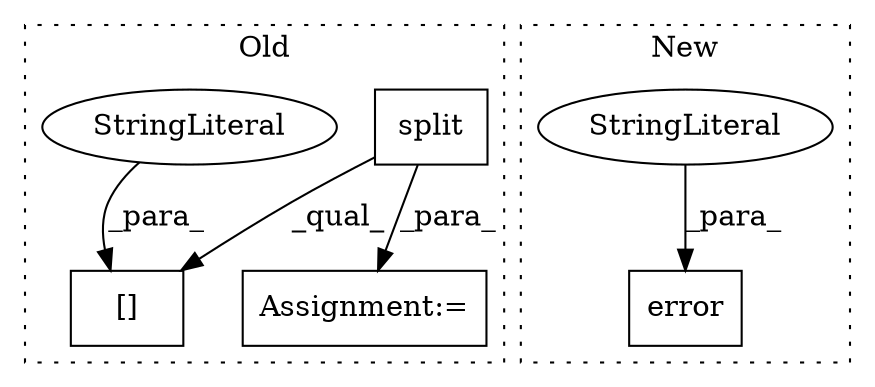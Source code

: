 digraph G {
subgraph cluster0 {
1 [label="split" a="32" s="2460,2472" l="6,1" shape="box"];
4 [label="Assignment:=" a="7" s="2481,2588" l="57,2" shape="box"];
5 [label="[]" a="2" s="2626,2667" l="11,1" shape="box"];
6 [label="StringLiteral" a="45" s="2637" l="30" shape="ellipse"];
label = "Old";
style="dotted";
}
subgraph cluster1 {
2 [label="error" a="32" s="2902,2991" l="6,1" shape="box"];
3 [label="StringLiteral" a="45" s="2908" l="60" shape="ellipse"];
label = "New";
style="dotted";
}
1 -> 5 [label="_qual_"];
1 -> 4 [label="_para_"];
3 -> 2 [label="_para_"];
6 -> 5 [label="_para_"];
}
